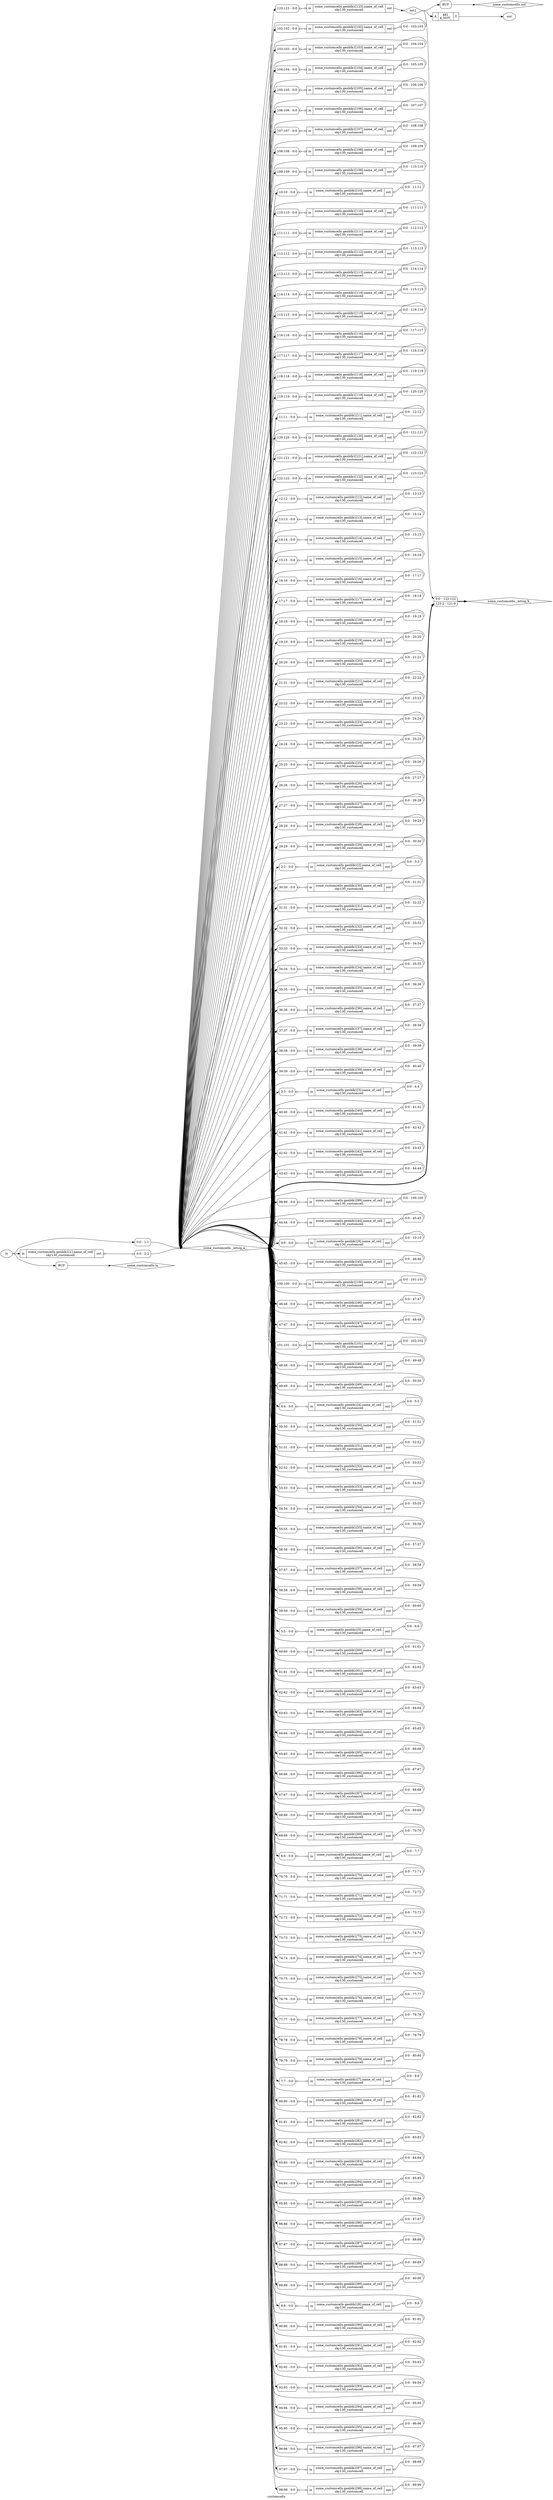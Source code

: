 digraph "customcells" {
label="customcells";
rankdir="LR";
remincross=true;
n1 [ shape=octagon, label="in", color="black", fontcolor="black" ];
n2 [ shape=diamond, label="net1", color="black", fontcolor="black" ];
n3 [ shape=octagon, label="out", color="black", fontcolor="black" ];
n4 [ shape=diamond, label="some_customcells._intsig_a_", color="black", fontcolor="black" ];
n5 [ shape=diamond, label="some_customcells._intsig_b_", color="black", fontcolor="black" ];
n6 [ shape=diamond, label="some_customcells.in", color="black", fontcolor="black" ];
n7 [ shape=diamond, label="some_customcells.out", color="black", fontcolor="black" ];
c10 [ shape=record, label="{{<p8> A}|$81\n$_NOT_|{<p9> Y}}" ];
c11 [ shape=record, label="{{<p1> in}|some_customcells.genblk1[100].name_of_cell\nsky130_customcell|{<p3> out}}" ];
x0 [ shape=record, style=rounded, label="<s0> 100:100 - 0:0 " ];
x0:e -> c11:p1:w [arrowhead=odiamond, arrowtail=odiamond, dir=both, color="black", label=""];
x1 [ shape=record, style=rounded, label="<s0> 0:0 - 101:101 " ];
c11:p3:e -> x1:w [arrowhead=odiamond, arrowtail=odiamond, dir=both, color="black", label=""];
c12 [ shape=record, label="{{<p1> in}|some_customcells.genblk1[101].name_of_cell\nsky130_customcell|{<p3> out}}" ];
x2 [ shape=record, style=rounded, label="<s0> 101:101 - 0:0 " ];
x2:e -> c12:p1:w [arrowhead=odiamond, arrowtail=odiamond, dir=both, color="black", label=""];
x3 [ shape=record, style=rounded, label="<s0> 0:0 - 102:102 " ];
c12:p3:e -> x3:w [arrowhead=odiamond, arrowtail=odiamond, dir=both, color="black", label=""];
c13 [ shape=record, label="{{<p1> in}|some_customcells.genblk1[102].name_of_cell\nsky130_customcell|{<p3> out}}" ];
x4 [ shape=record, style=rounded, label="<s0> 102:102 - 0:0 " ];
x4:e -> c13:p1:w [arrowhead=odiamond, arrowtail=odiamond, dir=both, color="black", label=""];
x5 [ shape=record, style=rounded, label="<s0> 0:0 - 103:103 " ];
c13:p3:e -> x5:w [arrowhead=odiamond, arrowtail=odiamond, dir=both, color="black", label=""];
c14 [ shape=record, label="{{<p1> in}|some_customcells.genblk1[103].name_of_cell\nsky130_customcell|{<p3> out}}" ];
x6 [ shape=record, style=rounded, label="<s0> 103:103 - 0:0 " ];
x6:e -> c14:p1:w [arrowhead=odiamond, arrowtail=odiamond, dir=both, color="black", label=""];
x7 [ shape=record, style=rounded, label="<s0> 0:0 - 104:104 " ];
c14:p3:e -> x7:w [arrowhead=odiamond, arrowtail=odiamond, dir=both, color="black", label=""];
c15 [ shape=record, label="{{<p1> in}|some_customcells.genblk1[104].name_of_cell\nsky130_customcell|{<p3> out}}" ];
x8 [ shape=record, style=rounded, label="<s0> 104:104 - 0:0 " ];
x8:e -> c15:p1:w [arrowhead=odiamond, arrowtail=odiamond, dir=both, color="black", label=""];
x9 [ shape=record, style=rounded, label="<s0> 0:0 - 105:105 " ];
c15:p3:e -> x9:w [arrowhead=odiamond, arrowtail=odiamond, dir=both, color="black", label=""];
c16 [ shape=record, label="{{<p1> in}|some_customcells.genblk1[105].name_of_cell\nsky130_customcell|{<p3> out}}" ];
x10 [ shape=record, style=rounded, label="<s0> 105:105 - 0:0 " ];
x10:e -> c16:p1:w [arrowhead=odiamond, arrowtail=odiamond, dir=both, color="black", label=""];
x11 [ shape=record, style=rounded, label="<s0> 0:0 - 106:106 " ];
c16:p3:e -> x11:w [arrowhead=odiamond, arrowtail=odiamond, dir=both, color="black", label=""];
c17 [ shape=record, label="{{<p1> in}|some_customcells.genblk1[106].name_of_cell\nsky130_customcell|{<p3> out}}" ];
x12 [ shape=record, style=rounded, label="<s0> 106:106 - 0:0 " ];
x12:e -> c17:p1:w [arrowhead=odiamond, arrowtail=odiamond, dir=both, color="black", label=""];
x13 [ shape=record, style=rounded, label="<s0> 0:0 - 107:107 " ];
c17:p3:e -> x13:w [arrowhead=odiamond, arrowtail=odiamond, dir=both, color="black", label=""];
c18 [ shape=record, label="{{<p1> in}|some_customcells.genblk1[107].name_of_cell\nsky130_customcell|{<p3> out}}" ];
x14 [ shape=record, style=rounded, label="<s0> 107:107 - 0:0 " ];
x14:e -> c18:p1:w [arrowhead=odiamond, arrowtail=odiamond, dir=both, color="black", label=""];
x15 [ shape=record, style=rounded, label="<s0> 0:0 - 108:108 " ];
c18:p3:e -> x15:w [arrowhead=odiamond, arrowtail=odiamond, dir=both, color="black", label=""];
c19 [ shape=record, label="{{<p1> in}|some_customcells.genblk1[108].name_of_cell\nsky130_customcell|{<p3> out}}" ];
x16 [ shape=record, style=rounded, label="<s0> 108:108 - 0:0 " ];
x16:e -> c19:p1:w [arrowhead=odiamond, arrowtail=odiamond, dir=both, color="black", label=""];
x17 [ shape=record, style=rounded, label="<s0> 0:0 - 109:109 " ];
c19:p3:e -> x17:w [arrowhead=odiamond, arrowtail=odiamond, dir=both, color="black", label=""];
c20 [ shape=record, label="{{<p1> in}|some_customcells.genblk1[109].name_of_cell\nsky130_customcell|{<p3> out}}" ];
x18 [ shape=record, style=rounded, label="<s0> 109:109 - 0:0 " ];
x18:e -> c20:p1:w [arrowhead=odiamond, arrowtail=odiamond, dir=both, color="black", label=""];
x19 [ shape=record, style=rounded, label="<s0> 0:0 - 110:110 " ];
c20:p3:e -> x19:w [arrowhead=odiamond, arrowtail=odiamond, dir=both, color="black", label=""];
c21 [ shape=record, label="{{<p1> in}|some_customcells.genblk1[10].name_of_cell\nsky130_customcell|{<p3> out}}" ];
x20 [ shape=record, style=rounded, label="<s0> 10:10 - 0:0 " ];
x20:e -> c21:p1:w [arrowhead=odiamond, arrowtail=odiamond, dir=both, color="black", label=""];
x21 [ shape=record, style=rounded, label="<s0> 0:0 - 11:11 " ];
c21:p3:e -> x21:w [arrowhead=odiamond, arrowtail=odiamond, dir=both, color="black", label=""];
c22 [ shape=record, label="{{<p1> in}|some_customcells.genblk1[110].name_of_cell\nsky130_customcell|{<p3> out}}" ];
x22 [ shape=record, style=rounded, label="<s0> 110:110 - 0:0 " ];
x22:e -> c22:p1:w [arrowhead=odiamond, arrowtail=odiamond, dir=both, color="black", label=""];
x23 [ shape=record, style=rounded, label="<s0> 0:0 - 111:111 " ];
c22:p3:e -> x23:w [arrowhead=odiamond, arrowtail=odiamond, dir=both, color="black", label=""];
c23 [ shape=record, label="{{<p1> in}|some_customcells.genblk1[111].name_of_cell\nsky130_customcell|{<p3> out}}" ];
x24 [ shape=record, style=rounded, label="<s0> 111:111 - 0:0 " ];
x24:e -> c23:p1:w [arrowhead=odiamond, arrowtail=odiamond, dir=both, color="black", label=""];
x25 [ shape=record, style=rounded, label="<s0> 0:0 - 112:112 " ];
c23:p3:e -> x25:w [arrowhead=odiamond, arrowtail=odiamond, dir=both, color="black", label=""];
c24 [ shape=record, label="{{<p1> in}|some_customcells.genblk1[112].name_of_cell\nsky130_customcell|{<p3> out}}" ];
x26 [ shape=record, style=rounded, label="<s0> 112:112 - 0:0 " ];
x26:e -> c24:p1:w [arrowhead=odiamond, arrowtail=odiamond, dir=both, color="black", label=""];
x27 [ shape=record, style=rounded, label="<s0> 0:0 - 113:113 " ];
c24:p3:e -> x27:w [arrowhead=odiamond, arrowtail=odiamond, dir=both, color="black", label=""];
c25 [ shape=record, label="{{<p1> in}|some_customcells.genblk1[113].name_of_cell\nsky130_customcell|{<p3> out}}" ];
x28 [ shape=record, style=rounded, label="<s0> 113:113 - 0:0 " ];
x28:e -> c25:p1:w [arrowhead=odiamond, arrowtail=odiamond, dir=both, color="black", label=""];
x29 [ shape=record, style=rounded, label="<s0> 0:0 - 114:114 " ];
c25:p3:e -> x29:w [arrowhead=odiamond, arrowtail=odiamond, dir=both, color="black", label=""];
c26 [ shape=record, label="{{<p1> in}|some_customcells.genblk1[114].name_of_cell\nsky130_customcell|{<p3> out}}" ];
x30 [ shape=record, style=rounded, label="<s0> 114:114 - 0:0 " ];
x30:e -> c26:p1:w [arrowhead=odiamond, arrowtail=odiamond, dir=both, color="black", label=""];
x31 [ shape=record, style=rounded, label="<s0> 0:0 - 115:115 " ];
c26:p3:e -> x31:w [arrowhead=odiamond, arrowtail=odiamond, dir=both, color="black", label=""];
c27 [ shape=record, label="{{<p1> in}|some_customcells.genblk1[115].name_of_cell\nsky130_customcell|{<p3> out}}" ];
x32 [ shape=record, style=rounded, label="<s0> 115:115 - 0:0 " ];
x32:e -> c27:p1:w [arrowhead=odiamond, arrowtail=odiamond, dir=both, color="black", label=""];
x33 [ shape=record, style=rounded, label="<s0> 0:0 - 116:116 " ];
c27:p3:e -> x33:w [arrowhead=odiamond, arrowtail=odiamond, dir=both, color="black", label=""];
c28 [ shape=record, label="{{<p1> in}|some_customcells.genblk1[116].name_of_cell\nsky130_customcell|{<p3> out}}" ];
x34 [ shape=record, style=rounded, label="<s0> 116:116 - 0:0 " ];
x34:e -> c28:p1:w [arrowhead=odiamond, arrowtail=odiamond, dir=both, color="black", label=""];
x35 [ shape=record, style=rounded, label="<s0> 0:0 - 117:117 " ];
c28:p3:e -> x35:w [arrowhead=odiamond, arrowtail=odiamond, dir=both, color="black", label=""];
c29 [ shape=record, label="{{<p1> in}|some_customcells.genblk1[117].name_of_cell\nsky130_customcell|{<p3> out}}" ];
x36 [ shape=record, style=rounded, label="<s0> 117:117 - 0:0 " ];
x36:e -> c29:p1:w [arrowhead=odiamond, arrowtail=odiamond, dir=both, color="black", label=""];
x37 [ shape=record, style=rounded, label="<s0> 0:0 - 118:118 " ];
c29:p3:e -> x37:w [arrowhead=odiamond, arrowtail=odiamond, dir=both, color="black", label=""];
c30 [ shape=record, label="{{<p1> in}|some_customcells.genblk1[118].name_of_cell\nsky130_customcell|{<p3> out}}" ];
x38 [ shape=record, style=rounded, label="<s0> 118:118 - 0:0 " ];
x38:e -> c30:p1:w [arrowhead=odiamond, arrowtail=odiamond, dir=both, color="black", label=""];
x39 [ shape=record, style=rounded, label="<s0> 0:0 - 119:119 " ];
c30:p3:e -> x39:w [arrowhead=odiamond, arrowtail=odiamond, dir=both, color="black", label=""];
c31 [ shape=record, label="{{<p1> in}|some_customcells.genblk1[119].name_of_cell\nsky130_customcell|{<p3> out}}" ];
x40 [ shape=record, style=rounded, label="<s0> 119:119 - 0:0 " ];
x40:e -> c31:p1:w [arrowhead=odiamond, arrowtail=odiamond, dir=both, color="black", label=""];
x41 [ shape=record, style=rounded, label="<s0> 0:0 - 120:120 " ];
c31:p3:e -> x41:w [arrowhead=odiamond, arrowtail=odiamond, dir=both, color="black", label=""];
c32 [ shape=record, label="{{<p1> in}|some_customcells.genblk1[11].name_of_cell\nsky130_customcell|{<p3> out}}" ];
x42 [ shape=record, style=rounded, label="<s0> 11:11 - 0:0 " ];
x42:e -> c32:p1:w [arrowhead=odiamond, arrowtail=odiamond, dir=both, color="black", label=""];
x43 [ shape=record, style=rounded, label="<s0> 0:0 - 12:12 " ];
c32:p3:e -> x43:w [arrowhead=odiamond, arrowtail=odiamond, dir=both, color="black", label=""];
c33 [ shape=record, label="{{<p1> in}|some_customcells.genblk1[120].name_of_cell\nsky130_customcell|{<p3> out}}" ];
x44 [ shape=record, style=rounded, label="<s0> 120:120 - 0:0 " ];
x44:e -> c33:p1:w [arrowhead=odiamond, arrowtail=odiamond, dir=both, color="black", label=""];
x45 [ shape=record, style=rounded, label="<s0> 0:0 - 121:121 " ];
c33:p3:e -> x45:w [arrowhead=odiamond, arrowtail=odiamond, dir=both, color="black", label=""];
c34 [ shape=record, label="{{<p1> in}|some_customcells.genblk1[121].name_of_cell\nsky130_customcell|{<p3> out}}" ];
x46 [ shape=record, style=rounded, label="<s0> 121:121 - 0:0 " ];
x46:e -> c34:p1:w [arrowhead=odiamond, arrowtail=odiamond, dir=both, color="black", label=""];
x47 [ shape=record, style=rounded, label="<s0> 0:0 - 122:122 " ];
c34:p3:e -> x47:w [arrowhead=odiamond, arrowtail=odiamond, dir=both, color="black", label=""];
c35 [ shape=record, label="{{<p1> in}|some_customcells.genblk1[122].name_of_cell\nsky130_customcell|{<p3> out}}" ];
x48 [ shape=record, style=rounded, label="<s0> 122:122 - 0:0 " ];
x48:e -> c35:p1:w [arrowhead=odiamond, arrowtail=odiamond, dir=both, color="black", label=""];
x49 [ shape=record, style=rounded, label="<s0> 0:0 - 123:123 " ];
c35:p3:e -> x49:w [arrowhead=odiamond, arrowtail=odiamond, dir=both, color="black", label=""];
c36 [ shape=record, label="{{<p1> in}|some_customcells.genblk1[123].name_of_cell\nsky130_customcell|{<p3> out}}" ];
x50 [ shape=record, style=rounded, label="<s0> 123:123 - 0:0 " ];
x50:e -> c36:p1:w [arrowhead=odiamond, arrowtail=odiamond, dir=both, color="black", label=""];
c37 [ shape=record, label="{{<p1> in}|some_customcells.genblk1[12].name_of_cell\nsky130_customcell|{<p3> out}}" ];
x51 [ shape=record, style=rounded, label="<s0> 12:12 - 0:0 " ];
x51:e -> c37:p1:w [arrowhead=odiamond, arrowtail=odiamond, dir=both, color="black", label=""];
x52 [ shape=record, style=rounded, label="<s0> 0:0 - 13:13 " ];
c37:p3:e -> x52:w [arrowhead=odiamond, arrowtail=odiamond, dir=both, color="black", label=""];
c38 [ shape=record, label="{{<p1> in}|some_customcells.genblk1[13].name_of_cell\nsky130_customcell|{<p3> out}}" ];
x53 [ shape=record, style=rounded, label="<s0> 13:13 - 0:0 " ];
x53:e -> c38:p1:w [arrowhead=odiamond, arrowtail=odiamond, dir=both, color="black", label=""];
x54 [ shape=record, style=rounded, label="<s0> 0:0 - 14:14 " ];
c38:p3:e -> x54:w [arrowhead=odiamond, arrowtail=odiamond, dir=both, color="black", label=""];
c39 [ shape=record, label="{{<p1> in}|some_customcells.genblk1[14].name_of_cell\nsky130_customcell|{<p3> out}}" ];
x55 [ shape=record, style=rounded, label="<s0> 14:14 - 0:0 " ];
x55:e -> c39:p1:w [arrowhead=odiamond, arrowtail=odiamond, dir=both, color="black", label=""];
x56 [ shape=record, style=rounded, label="<s0> 0:0 - 15:15 " ];
c39:p3:e -> x56:w [arrowhead=odiamond, arrowtail=odiamond, dir=both, color="black", label=""];
c40 [ shape=record, label="{{<p1> in}|some_customcells.genblk1[15].name_of_cell\nsky130_customcell|{<p3> out}}" ];
x57 [ shape=record, style=rounded, label="<s0> 15:15 - 0:0 " ];
x57:e -> c40:p1:w [arrowhead=odiamond, arrowtail=odiamond, dir=both, color="black", label=""];
x58 [ shape=record, style=rounded, label="<s0> 0:0 - 16:16 " ];
c40:p3:e -> x58:w [arrowhead=odiamond, arrowtail=odiamond, dir=both, color="black", label=""];
c41 [ shape=record, label="{{<p1> in}|some_customcells.genblk1[16].name_of_cell\nsky130_customcell|{<p3> out}}" ];
x59 [ shape=record, style=rounded, label="<s0> 16:16 - 0:0 " ];
x59:e -> c41:p1:w [arrowhead=odiamond, arrowtail=odiamond, dir=both, color="black", label=""];
x60 [ shape=record, style=rounded, label="<s0> 0:0 - 17:17 " ];
c41:p3:e -> x60:w [arrowhead=odiamond, arrowtail=odiamond, dir=both, color="black", label=""];
c42 [ shape=record, label="{{<p1> in}|some_customcells.genblk1[17].name_of_cell\nsky130_customcell|{<p3> out}}" ];
x61 [ shape=record, style=rounded, label="<s0> 17:17 - 0:0 " ];
x61:e -> c42:p1:w [arrowhead=odiamond, arrowtail=odiamond, dir=both, color="black", label=""];
x62 [ shape=record, style=rounded, label="<s0> 0:0 - 18:18 " ];
c42:p3:e -> x62:w [arrowhead=odiamond, arrowtail=odiamond, dir=both, color="black", label=""];
c43 [ shape=record, label="{{<p1> in}|some_customcells.genblk1[18].name_of_cell\nsky130_customcell|{<p3> out}}" ];
x63 [ shape=record, style=rounded, label="<s0> 18:18 - 0:0 " ];
x63:e -> c43:p1:w [arrowhead=odiamond, arrowtail=odiamond, dir=both, color="black", label=""];
x64 [ shape=record, style=rounded, label="<s0> 0:0 - 19:19 " ];
c43:p3:e -> x64:w [arrowhead=odiamond, arrowtail=odiamond, dir=both, color="black", label=""];
c44 [ shape=record, label="{{<p1> in}|some_customcells.genblk1[19].name_of_cell\nsky130_customcell|{<p3> out}}" ];
x65 [ shape=record, style=rounded, label="<s0> 19:19 - 0:0 " ];
x65:e -> c44:p1:w [arrowhead=odiamond, arrowtail=odiamond, dir=both, color="black", label=""];
x66 [ shape=record, style=rounded, label="<s0> 0:0 - 20:20 " ];
c44:p3:e -> x66:w [arrowhead=odiamond, arrowtail=odiamond, dir=both, color="black", label=""];
c45 [ shape=record, label="{{<p1> in}|some_customcells.genblk1[1].name_of_cell\nsky130_customcell|{<p3> out}}" ];
x67 [ shape=record, style=rounded, label="<s0> 0:0 - 2:2 " ];
c45:p3:e -> x67:w [arrowhead=odiamond, arrowtail=odiamond, dir=both, color="black", label=""];
c46 [ shape=record, label="{{<p1> in}|some_customcells.genblk1[20].name_of_cell\nsky130_customcell|{<p3> out}}" ];
x68 [ shape=record, style=rounded, label="<s0> 20:20 - 0:0 " ];
x68:e -> c46:p1:w [arrowhead=odiamond, arrowtail=odiamond, dir=both, color="black", label=""];
x69 [ shape=record, style=rounded, label="<s0> 0:0 - 21:21 " ];
c46:p3:e -> x69:w [arrowhead=odiamond, arrowtail=odiamond, dir=both, color="black", label=""];
c47 [ shape=record, label="{{<p1> in}|some_customcells.genblk1[21].name_of_cell\nsky130_customcell|{<p3> out}}" ];
x70 [ shape=record, style=rounded, label="<s0> 21:21 - 0:0 " ];
x70:e -> c47:p1:w [arrowhead=odiamond, arrowtail=odiamond, dir=both, color="black", label=""];
x71 [ shape=record, style=rounded, label="<s0> 0:0 - 22:22 " ];
c47:p3:e -> x71:w [arrowhead=odiamond, arrowtail=odiamond, dir=both, color="black", label=""];
c48 [ shape=record, label="{{<p1> in}|some_customcells.genblk1[22].name_of_cell\nsky130_customcell|{<p3> out}}" ];
x72 [ shape=record, style=rounded, label="<s0> 22:22 - 0:0 " ];
x72:e -> c48:p1:w [arrowhead=odiamond, arrowtail=odiamond, dir=both, color="black", label=""];
x73 [ shape=record, style=rounded, label="<s0> 0:0 - 23:23 " ];
c48:p3:e -> x73:w [arrowhead=odiamond, arrowtail=odiamond, dir=both, color="black", label=""];
c49 [ shape=record, label="{{<p1> in}|some_customcells.genblk1[23].name_of_cell\nsky130_customcell|{<p3> out}}" ];
x74 [ shape=record, style=rounded, label="<s0> 23:23 - 0:0 " ];
x74:e -> c49:p1:w [arrowhead=odiamond, arrowtail=odiamond, dir=both, color="black", label=""];
x75 [ shape=record, style=rounded, label="<s0> 0:0 - 24:24 " ];
c49:p3:e -> x75:w [arrowhead=odiamond, arrowtail=odiamond, dir=both, color="black", label=""];
c50 [ shape=record, label="{{<p1> in}|some_customcells.genblk1[24].name_of_cell\nsky130_customcell|{<p3> out}}" ];
x76 [ shape=record, style=rounded, label="<s0> 24:24 - 0:0 " ];
x76:e -> c50:p1:w [arrowhead=odiamond, arrowtail=odiamond, dir=both, color="black", label=""];
x77 [ shape=record, style=rounded, label="<s0> 0:0 - 25:25 " ];
c50:p3:e -> x77:w [arrowhead=odiamond, arrowtail=odiamond, dir=both, color="black", label=""];
c51 [ shape=record, label="{{<p1> in}|some_customcells.genblk1[25].name_of_cell\nsky130_customcell|{<p3> out}}" ];
x78 [ shape=record, style=rounded, label="<s0> 25:25 - 0:0 " ];
x78:e -> c51:p1:w [arrowhead=odiamond, arrowtail=odiamond, dir=both, color="black", label=""];
x79 [ shape=record, style=rounded, label="<s0> 0:0 - 26:26 " ];
c51:p3:e -> x79:w [arrowhead=odiamond, arrowtail=odiamond, dir=both, color="black", label=""];
c52 [ shape=record, label="{{<p1> in}|some_customcells.genblk1[26].name_of_cell\nsky130_customcell|{<p3> out}}" ];
x80 [ shape=record, style=rounded, label="<s0> 26:26 - 0:0 " ];
x80:e -> c52:p1:w [arrowhead=odiamond, arrowtail=odiamond, dir=both, color="black", label=""];
x81 [ shape=record, style=rounded, label="<s0> 0:0 - 27:27 " ];
c52:p3:e -> x81:w [arrowhead=odiamond, arrowtail=odiamond, dir=both, color="black", label=""];
c53 [ shape=record, label="{{<p1> in}|some_customcells.genblk1[27].name_of_cell\nsky130_customcell|{<p3> out}}" ];
x82 [ shape=record, style=rounded, label="<s0> 27:27 - 0:0 " ];
x82:e -> c53:p1:w [arrowhead=odiamond, arrowtail=odiamond, dir=both, color="black", label=""];
x83 [ shape=record, style=rounded, label="<s0> 0:0 - 28:28 " ];
c53:p3:e -> x83:w [arrowhead=odiamond, arrowtail=odiamond, dir=both, color="black", label=""];
c54 [ shape=record, label="{{<p1> in}|some_customcells.genblk1[28].name_of_cell\nsky130_customcell|{<p3> out}}" ];
x84 [ shape=record, style=rounded, label="<s0> 28:28 - 0:0 " ];
x84:e -> c54:p1:w [arrowhead=odiamond, arrowtail=odiamond, dir=both, color="black", label=""];
x85 [ shape=record, style=rounded, label="<s0> 0:0 - 29:29 " ];
c54:p3:e -> x85:w [arrowhead=odiamond, arrowtail=odiamond, dir=both, color="black", label=""];
c55 [ shape=record, label="{{<p1> in}|some_customcells.genblk1[29].name_of_cell\nsky130_customcell|{<p3> out}}" ];
x86 [ shape=record, style=rounded, label="<s0> 29:29 - 0:0 " ];
x86:e -> c55:p1:w [arrowhead=odiamond, arrowtail=odiamond, dir=both, color="black", label=""];
x87 [ shape=record, style=rounded, label="<s0> 0:0 - 30:30 " ];
c55:p3:e -> x87:w [arrowhead=odiamond, arrowtail=odiamond, dir=both, color="black", label=""];
c56 [ shape=record, label="{{<p1> in}|some_customcells.genblk1[2].name_of_cell\nsky130_customcell|{<p3> out}}" ];
x88 [ shape=record, style=rounded, label="<s0> 2:2 - 0:0 " ];
x88:e -> c56:p1:w [arrowhead=odiamond, arrowtail=odiamond, dir=both, color="black", label=""];
x89 [ shape=record, style=rounded, label="<s0> 0:0 - 3:3 " ];
c56:p3:e -> x89:w [arrowhead=odiamond, arrowtail=odiamond, dir=both, color="black", label=""];
c57 [ shape=record, label="{{<p1> in}|some_customcells.genblk1[30].name_of_cell\nsky130_customcell|{<p3> out}}" ];
x90 [ shape=record, style=rounded, label="<s0> 30:30 - 0:0 " ];
x90:e -> c57:p1:w [arrowhead=odiamond, arrowtail=odiamond, dir=both, color="black", label=""];
x91 [ shape=record, style=rounded, label="<s0> 0:0 - 31:31 " ];
c57:p3:e -> x91:w [arrowhead=odiamond, arrowtail=odiamond, dir=both, color="black", label=""];
c58 [ shape=record, label="{{<p1> in}|some_customcells.genblk1[31].name_of_cell\nsky130_customcell|{<p3> out}}" ];
x92 [ shape=record, style=rounded, label="<s0> 31:31 - 0:0 " ];
x92:e -> c58:p1:w [arrowhead=odiamond, arrowtail=odiamond, dir=both, color="black", label=""];
x93 [ shape=record, style=rounded, label="<s0> 0:0 - 32:32 " ];
c58:p3:e -> x93:w [arrowhead=odiamond, arrowtail=odiamond, dir=both, color="black", label=""];
c59 [ shape=record, label="{{<p1> in}|some_customcells.genblk1[32].name_of_cell\nsky130_customcell|{<p3> out}}" ];
x94 [ shape=record, style=rounded, label="<s0> 32:32 - 0:0 " ];
x94:e -> c59:p1:w [arrowhead=odiamond, arrowtail=odiamond, dir=both, color="black", label=""];
x95 [ shape=record, style=rounded, label="<s0> 0:0 - 33:33 " ];
c59:p3:e -> x95:w [arrowhead=odiamond, arrowtail=odiamond, dir=both, color="black", label=""];
c60 [ shape=record, label="{{<p1> in}|some_customcells.genblk1[33].name_of_cell\nsky130_customcell|{<p3> out}}" ];
x96 [ shape=record, style=rounded, label="<s0> 33:33 - 0:0 " ];
x96:e -> c60:p1:w [arrowhead=odiamond, arrowtail=odiamond, dir=both, color="black", label=""];
x97 [ shape=record, style=rounded, label="<s0> 0:0 - 34:34 " ];
c60:p3:e -> x97:w [arrowhead=odiamond, arrowtail=odiamond, dir=both, color="black", label=""];
c61 [ shape=record, label="{{<p1> in}|some_customcells.genblk1[34].name_of_cell\nsky130_customcell|{<p3> out}}" ];
x98 [ shape=record, style=rounded, label="<s0> 34:34 - 0:0 " ];
x98:e -> c61:p1:w [arrowhead=odiamond, arrowtail=odiamond, dir=both, color="black", label=""];
x99 [ shape=record, style=rounded, label="<s0> 0:0 - 35:35 " ];
c61:p3:e -> x99:w [arrowhead=odiamond, arrowtail=odiamond, dir=both, color="black", label=""];
c62 [ shape=record, label="{{<p1> in}|some_customcells.genblk1[35].name_of_cell\nsky130_customcell|{<p3> out}}" ];
x100 [ shape=record, style=rounded, label="<s0> 35:35 - 0:0 " ];
x100:e -> c62:p1:w [arrowhead=odiamond, arrowtail=odiamond, dir=both, color="black", label=""];
x101 [ shape=record, style=rounded, label="<s0> 0:0 - 36:36 " ];
c62:p3:e -> x101:w [arrowhead=odiamond, arrowtail=odiamond, dir=both, color="black", label=""];
c63 [ shape=record, label="{{<p1> in}|some_customcells.genblk1[36].name_of_cell\nsky130_customcell|{<p3> out}}" ];
x102 [ shape=record, style=rounded, label="<s0> 36:36 - 0:0 " ];
x102:e -> c63:p1:w [arrowhead=odiamond, arrowtail=odiamond, dir=both, color="black", label=""];
x103 [ shape=record, style=rounded, label="<s0> 0:0 - 37:37 " ];
c63:p3:e -> x103:w [arrowhead=odiamond, arrowtail=odiamond, dir=both, color="black", label=""];
c64 [ shape=record, label="{{<p1> in}|some_customcells.genblk1[37].name_of_cell\nsky130_customcell|{<p3> out}}" ];
x104 [ shape=record, style=rounded, label="<s0> 37:37 - 0:0 " ];
x104:e -> c64:p1:w [arrowhead=odiamond, arrowtail=odiamond, dir=both, color="black", label=""];
x105 [ shape=record, style=rounded, label="<s0> 0:0 - 38:38 " ];
c64:p3:e -> x105:w [arrowhead=odiamond, arrowtail=odiamond, dir=both, color="black", label=""];
c65 [ shape=record, label="{{<p1> in}|some_customcells.genblk1[38].name_of_cell\nsky130_customcell|{<p3> out}}" ];
x106 [ shape=record, style=rounded, label="<s0> 38:38 - 0:0 " ];
x106:e -> c65:p1:w [arrowhead=odiamond, arrowtail=odiamond, dir=both, color="black", label=""];
x107 [ shape=record, style=rounded, label="<s0> 0:0 - 39:39 " ];
c65:p3:e -> x107:w [arrowhead=odiamond, arrowtail=odiamond, dir=both, color="black", label=""];
c66 [ shape=record, label="{{<p1> in}|some_customcells.genblk1[39].name_of_cell\nsky130_customcell|{<p3> out}}" ];
x108 [ shape=record, style=rounded, label="<s0> 39:39 - 0:0 " ];
x108:e -> c66:p1:w [arrowhead=odiamond, arrowtail=odiamond, dir=both, color="black", label=""];
x109 [ shape=record, style=rounded, label="<s0> 0:0 - 40:40 " ];
c66:p3:e -> x109:w [arrowhead=odiamond, arrowtail=odiamond, dir=both, color="black", label=""];
c67 [ shape=record, label="{{<p1> in}|some_customcells.genblk1[3].name_of_cell\nsky130_customcell|{<p3> out}}" ];
x110 [ shape=record, style=rounded, label="<s0> 3:3 - 0:0 " ];
x110:e -> c67:p1:w [arrowhead=odiamond, arrowtail=odiamond, dir=both, color="black", label=""];
x111 [ shape=record, style=rounded, label="<s0> 0:0 - 4:4 " ];
c67:p3:e -> x111:w [arrowhead=odiamond, arrowtail=odiamond, dir=both, color="black", label=""];
c68 [ shape=record, label="{{<p1> in}|some_customcells.genblk1[40].name_of_cell\nsky130_customcell|{<p3> out}}" ];
x112 [ shape=record, style=rounded, label="<s0> 40:40 - 0:0 " ];
x112:e -> c68:p1:w [arrowhead=odiamond, arrowtail=odiamond, dir=both, color="black", label=""];
x113 [ shape=record, style=rounded, label="<s0> 0:0 - 41:41 " ];
c68:p3:e -> x113:w [arrowhead=odiamond, arrowtail=odiamond, dir=both, color="black", label=""];
c69 [ shape=record, label="{{<p1> in}|some_customcells.genblk1[41].name_of_cell\nsky130_customcell|{<p3> out}}" ];
x114 [ shape=record, style=rounded, label="<s0> 41:41 - 0:0 " ];
x114:e -> c69:p1:w [arrowhead=odiamond, arrowtail=odiamond, dir=both, color="black", label=""];
x115 [ shape=record, style=rounded, label="<s0> 0:0 - 42:42 " ];
c69:p3:e -> x115:w [arrowhead=odiamond, arrowtail=odiamond, dir=both, color="black", label=""];
c70 [ shape=record, label="{{<p1> in}|some_customcells.genblk1[42].name_of_cell\nsky130_customcell|{<p3> out}}" ];
x116 [ shape=record, style=rounded, label="<s0> 42:42 - 0:0 " ];
x116:e -> c70:p1:w [arrowhead=odiamond, arrowtail=odiamond, dir=both, color="black", label=""];
x117 [ shape=record, style=rounded, label="<s0> 0:0 - 43:43 " ];
c70:p3:e -> x117:w [arrowhead=odiamond, arrowtail=odiamond, dir=both, color="black", label=""];
c71 [ shape=record, label="{{<p1> in}|some_customcells.genblk1[43].name_of_cell\nsky130_customcell|{<p3> out}}" ];
x118 [ shape=record, style=rounded, label="<s0> 43:43 - 0:0 " ];
x118:e -> c71:p1:w [arrowhead=odiamond, arrowtail=odiamond, dir=both, color="black", label=""];
x119 [ shape=record, style=rounded, label="<s0> 0:0 - 44:44 " ];
c71:p3:e -> x119:w [arrowhead=odiamond, arrowtail=odiamond, dir=both, color="black", label=""];
c72 [ shape=record, label="{{<p1> in}|some_customcells.genblk1[44].name_of_cell\nsky130_customcell|{<p3> out}}" ];
x120 [ shape=record, style=rounded, label="<s0> 44:44 - 0:0 " ];
x120:e -> c72:p1:w [arrowhead=odiamond, arrowtail=odiamond, dir=both, color="black", label=""];
x121 [ shape=record, style=rounded, label="<s0> 0:0 - 45:45 " ];
c72:p3:e -> x121:w [arrowhead=odiamond, arrowtail=odiamond, dir=both, color="black", label=""];
c73 [ shape=record, label="{{<p1> in}|some_customcells.genblk1[45].name_of_cell\nsky130_customcell|{<p3> out}}" ];
x122 [ shape=record, style=rounded, label="<s0> 45:45 - 0:0 " ];
x122:e -> c73:p1:w [arrowhead=odiamond, arrowtail=odiamond, dir=both, color="black", label=""];
x123 [ shape=record, style=rounded, label="<s0> 0:0 - 46:46 " ];
c73:p3:e -> x123:w [arrowhead=odiamond, arrowtail=odiamond, dir=both, color="black", label=""];
c74 [ shape=record, label="{{<p1> in}|some_customcells.genblk1[46].name_of_cell\nsky130_customcell|{<p3> out}}" ];
x124 [ shape=record, style=rounded, label="<s0> 46:46 - 0:0 " ];
x124:e -> c74:p1:w [arrowhead=odiamond, arrowtail=odiamond, dir=both, color="black", label=""];
x125 [ shape=record, style=rounded, label="<s0> 0:0 - 47:47 " ];
c74:p3:e -> x125:w [arrowhead=odiamond, arrowtail=odiamond, dir=both, color="black", label=""];
c75 [ shape=record, label="{{<p1> in}|some_customcells.genblk1[47].name_of_cell\nsky130_customcell|{<p3> out}}" ];
x126 [ shape=record, style=rounded, label="<s0> 47:47 - 0:0 " ];
x126:e -> c75:p1:w [arrowhead=odiamond, arrowtail=odiamond, dir=both, color="black", label=""];
x127 [ shape=record, style=rounded, label="<s0> 0:0 - 48:48 " ];
c75:p3:e -> x127:w [arrowhead=odiamond, arrowtail=odiamond, dir=both, color="black", label=""];
c76 [ shape=record, label="{{<p1> in}|some_customcells.genblk1[48].name_of_cell\nsky130_customcell|{<p3> out}}" ];
x128 [ shape=record, style=rounded, label="<s0> 48:48 - 0:0 " ];
x128:e -> c76:p1:w [arrowhead=odiamond, arrowtail=odiamond, dir=both, color="black", label=""];
x129 [ shape=record, style=rounded, label="<s0> 0:0 - 49:49 " ];
c76:p3:e -> x129:w [arrowhead=odiamond, arrowtail=odiamond, dir=both, color="black", label=""];
c77 [ shape=record, label="{{<p1> in}|some_customcells.genblk1[49].name_of_cell\nsky130_customcell|{<p3> out}}" ];
x130 [ shape=record, style=rounded, label="<s0> 49:49 - 0:0 " ];
x130:e -> c77:p1:w [arrowhead=odiamond, arrowtail=odiamond, dir=both, color="black", label=""];
x131 [ shape=record, style=rounded, label="<s0> 0:0 - 50:50 " ];
c77:p3:e -> x131:w [arrowhead=odiamond, arrowtail=odiamond, dir=both, color="black", label=""];
c78 [ shape=record, label="{{<p1> in}|some_customcells.genblk1[4].name_of_cell\nsky130_customcell|{<p3> out}}" ];
x132 [ shape=record, style=rounded, label="<s0> 4:4 - 0:0 " ];
x132:e -> c78:p1:w [arrowhead=odiamond, arrowtail=odiamond, dir=both, color="black", label=""];
x133 [ shape=record, style=rounded, label="<s0> 0:0 - 5:5 " ];
c78:p3:e -> x133:w [arrowhead=odiamond, arrowtail=odiamond, dir=both, color="black", label=""];
c79 [ shape=record, label="{{<p1> in}|some_customcells.genblk1[50].name_of_cell\nsky130_customcell|{<p3> out}}" ];
x134 [ shape=record, style=rounded, label="<s0> 50:50 - 0:0 " ];
x134:e -> c79:p1:w [arrowhead=odiamond, arrowtail=odiamond, dir=both, color="black", label=""];
x135 [ shape=record, style=rounded, label="<s0> 0:0 - 51:51 " ];
c79:p3:e -> x135:w [arrowhead=odiamond, arrowtail=odiamond, dir=both, color="black", label=""];
c80 [ shape=record, label="{{<p1> in}|some_customcells.genblk1[51].name_of_cell\nsky130_customcell|{<p3> out}}" ];
x136 [ shape=record, style=rounded, label="<s0> 51:51 - 0:0 " ];
x136:e -> c80:p1:w [arrowhead=odiamond, arrowtail=odiamond, dir=both, color="black", label=""];
x137 [ shape=record, style=rounded, label="<s0> 0:0 - 52:52 " ];
c80:p3:e -> x137:w [arrowhead=odiamond, arrowtail=odiamond, dir=both, color="black", label=""];
c81 [ shape=record, label="{{<p1> in}|some_customcells.genblk1[52].name_of_cell\nsky130_customcell|{<p3> out}}" ];
x138 [ shape=record, style=rounded, label="<s0> 52:52 - 0:0 " ];
x138:e -> c81:p1:w [arrowhead=odiamond, arrowtail=odiamond, dir=both, color="black", label=""];
x139 [ shape=record, style=rounded, label="<s0> 0:0 - 53:53 " ];
c81:p3:e -> x139:w [arrowhead=odiamond, arrowtail=odiamond, dir=both, color="black", label=""];
c82 [ shape=record, label="{{<p1> in}|some_customcells.genblk1[53].name_of_cell\nsky130_customcell|{<p3> out}}" ];
x140 [ shape=record, style=rounded, label="<s0> 53:53 - 0:0 " ];
x140:e -> c82:p1:w [arrowhead=odiamond, arrowtail=odiamond, dir=both, color="black", label=""];
x141 [ shape=record, style=rounded, label="<s0> 0:0 - 54:54 " ];
c82:p3:e -> x141:w [arrowhead=odiamond, arrowtail=odiamond, dir=both, color="black", label=""];
c83 [ shape=record, label="{{<p1> in}|some_customcells.genblk1[54].name_of_cell\nsky130_customcell|{<p3> out}}" ];
x142 [ shape=record, style=rounded, label="<s0> 54:54 - 0:0 " ];
x142:e -> c83:p1:w [arrowhead=odiamond, arrowtail=odiamond, dir=both, color="black", label=""];
x143 [ shape=record, style=rounded, label="<s0> 0:0 - 55:55 " ];
c83:p3:e -> x143:w [arrowhead=odiamond, arrowtail=odiamond, dir=both, color="black", label=""];
c84 [ shape=record, label="{{<p1> in}|some_customcells.genblk1[55].name_of_cell\nsky130_customcell|{<p3> out}}" ];
x144 [ shape=record, style=rounded, label="<s0> 55:55 - 0:0 " ];
x144:e -> c84:p1:w [arrowhead=odiamond, arrowtail=odiamond, dir=both, color="black", label=""];
x145 [ shape=record, style=rounded, label="<s0> 0:0 - 56:56 " ];
c84:p3:e -> x145:w [arrowhead=odiamond, arrowtail=odiamond, dir=both, color="black", label=""];
c85 [ shape=record, label="{{<p1> in}|some_customcells.genblk1[56].name_of_cell\nsky130_customcell|{<p3> out}}" ];
x146 [ shape=record, style=rounded, label="<s0> 56:56 - 0:0 " ];
x146:e -> c85:p1:w [arrowhead=odiamond, arrowtail=odiamond, dir=both, color="black", label=""];
x147 [ shape=record, style=rounded, label="<s0> 0:0 - 57:57 " ];
c85:p3:e -> x147:w [arrowhead=odiamond, arrowtail=odiamond, dir=both, color="black", label=""];
c86 [ shape=record, label="{{<p1> in}|some_customcells.genblk1[57].name_of_cell\nsky130_customcell|{<p3> out}}" ];
x148 [ shape=record, style=rounded, label="<s0> 57:57 - 0:0 " ];
x148:e -> c86:p1:w [arrowhead=odiamond, arrowtail=odiamond, dir=both, color="black", label=""];
x149 [ shape=record, style=rounded, label="<s0> 0:0 - 58:58 " ];
c86:p3:e -> x149:w [arrowhead=odiamond, arrowtail=odiamond, dir=both, color="black", label=""];
c87 [ shape=record, label="{{<p1> in}|some_customcells.genblk1[58].name_of_cell\nsky130_customcell|{<p3> out}}" ];
x150 [ shape=record, style=rounded, label="<s0> 58:58 - 0:0 " ];
x150:e -> c87:p1:w [arrowhead=odiamond, arrowtail=odiamond, dir=both, color="black", label=""];
x151 [ shape=record, style=rounded, label="<s0> 0:0 - 59:59 " ];
c87:p3:e -> x151:w [arrowhead=odiamond, arrowtail=odiamond, dir=both, color="black", label=""];
c88 [ shape=record, label="{{<p1> in}|some_customcells.genblk1[59].name_of_cell\nsky130_customcell|{<p3> out}}" ];
x152 [ shape=record, style=rounded, label="<s0> 59:59 - 0:0 " ];
x152:e -> c88:p1:w [arrowhead=odiamond, arrowtail=odiamond, dir=both, color="black", label=""];
x153 [ shape=record, style=rounded, label="<s0> 0:0 - 60:60 " ];
c88:p3:e -> x153:w [arrowhead=odiamond, arrowtail=odiamond, dir=both, color="black", label=""];
c89 [ shape=record, label="{{<p1> in}|some_customcells.genblk1[5].name_of_cell\nsky130_customcell|{<p3> out}}" ];
x154 [ shape=record, style=rounded, label="<s0> 5:5 - 0:0 " ];
x154:e -> c89:p1:w [arrowhead=odiamond, arrowtail=odiamond, dir=both, color="black", label=""];
x155 [ shape=record, style=rounded, label="<s0> 0:0 - 6:6 " ];
c89:p3:e -> x155:w [arrowhead=odiamond, arrowtail=odiamond, dir=both, color="black", label=""];
c90 [ shape=record, label="{{<p1> in}|some_customcells.genblk1[60].name_of_cell\nsky130_customcell|{<p3> out}}" ];
x156 [ shape=record, style=rounded, label="<s0> 60:60 - 0:0 " ];
x156:e -> c90:p1:w [arrowhead=odiamond, arrowtail=odiamond, dir=both, color="black", label=""];
x157 [ shape=record, style=rounded, label="<s0> 0:0 - 61:61 " ];
c90:p3:e -> x157:w [arrowhead=odiamond, arrowtail=odiamond, dir=both, color="black", label=""];
c91 [ shape=record, label="{{<p1> in}|some_customcells.genblk1[61].name_of_cell\nsky130_customcell|{<p3> out}}" ];
x158 [ shape=record, style=rounded, label="<s0> 61:61 - 0:0 " ];
x158:e -> c91:p1:w [arrowhead=odiamond, arrowtail=odiamond, dir=both, color="black", label=""];
x159 [ shape=record, style=rounded, label="<s0> 0:0 - 62:62 " ];
c91:p3:e -> x159:w [arrowhead=odiamond, arrowtail=odiamond, dir=both, color="black", label=""];
c92 [ shape=record, label="{{<p1> in}|some_customcells.genblk1[62].name_of_cell\nsky130_customcell|{<p3> out}}" ];
x160 [ shape=record, style=rounded, label="<s0> 62:62 - 0:0 " ];
x160:e -> c92:p1:w [arrowhead=odiamond, arrowtail=odiamond, dir=both, color="black", label=""];
x161 [ shape=record, style=rounded, label="<s0> 0:0 - 63:63 " ];
c92:p3:e -> x161:w [arrowhead=odiamond, arrowtail=odiamond, dir=both, color="black", label=""];
c93 [ shape=record, label="{{<p1> in}|some_customcells.genblk1[63].name_of_cell\nsky130_customcell|{<p3> out}}" ];
x162 [ shape=record, style=rounded, label="<s0> 63:63 - 0:0 " ];
x162:e -> c93:p1:w [arrowhead=odiamond, arrowtail=odiamond, dir=both, color="black", label=""];
x163 [ shape=record, style=rounded, label="<s0> 0:0 - 64:64 " ];
c93:p3:e -> x163:w [arrowhead=odiamond, arrowtail=odiamond, dir=both, color="black", label=""];
c94 [ shape=record, label="{{<p1> in}|some_customcells.genblk1[64].name_of_cell\nsky130_customcell|{<p3> out}}" ];
x164 [ shape=record, style=rounded, label="<s0> 64:64 - 0:0 " ];
x164:e -> c94:p1:w [arrowhead=odiamond, arrowtail=odiamond, dir=both, color="black", label=""];
x165 [ shape=record, style=rounded, label="<s0> 0:0 - 65:65 " ];
c94:p3:e -> x165:w [arrowhead=odiamond, arrowtail=odiamond, dir=both, color="black", label=""];
c95 [ shape=record, label="{{<p1> in}|some_customcells.genblk1[65].name_of_cell\nsky130_customcell|{<p3> out}}" ];
x166 [ shape=record, style=rounded, label="<s0> 65:65 - 0:0 " ];
x166:e -> c95:p1:w [arrowhead=odiamond, arrowtail=odiamond, dir=both, color="black", label=""];
x167 [ shape=record, style=rounded, label="<s0> 0:0 - 66:66 " ];
c95:p3:e -> x167:w [arrowhead=odiamond, arrowtail=odiamond, dir=both, color="black", label=""];
c96 [ shape=record, label="{{<p1> in}|some_customcells.genblk1[66].name_of_cell\nsky130_customcell|{<p3> out}}" ];
x168 [ shape=record, style=rounded, label="<s0> 66:66 - 0:0 " ];
x168:e -> c96:p1:w [arrowhead=odiamond, arrowtail=odiamond, dir=both, color="black", label=""];
x169 [ shape=record, style=rounded, label="<s0> 0:0 - 67:67 " ];
c96:p3:e -> x169:w [arrowhead=odiamond, arrowtail=odiamond, dir=both, color="black", label=""];
c97 [ shape=record, label="{{<p1> in}|some_customcells.genblk1[67].name_of_cell\nsky130_customcell|{<p3> out}}" ];
x170 [ shape=record, style=rounded, label="<s0> 67:67 - 0:0 " ];
x170:e -> c97:p1:w [arrowhead=odiamond, arrowtail=odiamond, dir=both, color="black", label=""];
x171 [ shape=record, style=rounded, label="<s0> 0:0 - 68:68 " ];
c97:p3:e -> x171:w [arrowhead=odiamond, arrowtail=odiamond, dir=both, color="black", label=""];
c98 [ shape=record, label="{{<p1> in}|some_customcells.genblk1[68].name_of_cell\nsky130_customcell|{<p3> out}}" ];
x172 [ shape=record, style=rounded, label="<s0> 68:68 - 0:0 " ];
x172:e -> c98:p1:w [arrowhead=odiamond, arrowtail=odiamond, dir=both, color="black", label=""];
x173 [ shape=record, style=rounded, label="<s0> 0:0 - 69:69 " ];
c98:p3:e -> x173:w [arrowhead=odiamond, arrowtail=odiamond, dir=both, color="black", label=""];
c99 [ shape=record, label="{{<p1> in}|some_customcells.genblk1[69].name_of_cell\nsky130_customcell|{<p3> out}}" ];
x174 [ shape=record, style=rounded, label="<s0> 69:69 - 0:0 " ];
x174:e -> c99:p1:w [arrowhead=odiamond, arrowtail=odiamond, dir=both, color="black", label=""];
x175 [ shape=record, style=rounded, label="<s0> 0:0 - 70:70 " ];
c99:p3:e -> x175:w [arrowhead=odiamond, arrowtail=odiamond, dir=both, color="black", label=""];
c100 [ shape=record, label="{{<p1> in}|some_customcells.genblk1[6].name_of_cell\nsky130_customcell|{<p3> out}}" ];
x176 [ shape=record, style=rounded, label="<s0> 6:6 - 0:0 " ];
x176:e -> c100:p1:w [arrowhead=odiamond, arrowtail=odiamond, dir=both, color="black", label=""];
x177 [ shape=record, style=rounded, label="<s0> 0:0 - 7:7 " ];
c100:p3:e -> x177:w [arrowhead=odiamond, arrowtail=odiamond, dir=both, color="black", label=""];
c101 [ shape=record, label="{{<p1> in}|some_customcells.genblk1[70].name_of_cell\nsky130_customcell|{<p3> out}}" ];
x178 [ shape=record, style=rounded, label="<s0> 70:70 - 0:0 " ];
x178:e -> c101:p1:w [arrowhead=odiamond, arrowtail=odiamond, dir=both, color="black", label=""];
x179 [ shape=record, style=rounded, label="<s0> 0:0 - 71:71 " ];
c101:p3:e -> x179:w [arrowhead=odiamond, arrowtail=odiamond, dir=both, color="black", label=""];
c102 [ shape=record, label="{{<p1> in}|some_customcells.genblk1[71].name_of_cell\nsky130_customcell|{<p3> out}}" ];
x180 [ shape=record, style=rounded, label="<s0> 71:71 - 0:0 " ];
x180:e -> c102:p1:w [arrowhead=odiamond, arrowtail=odiamond, dir=both, color="black", label=""];
x181 [ shape=record, style=rounded, label="<s0> 0:0 - 72:72 " ];
c102:p3:e -> x181:w [arrowhead=odiamond, arrowtail=odiamond, dir=both, color="black", label=""];
c103 [ shape=record, label="{{<p1> in}|some_customcells.genblk1[72].name_of_cell\nsky130_customcell|{<p3> out}}" ];
x182 [ shape=record, style=rounded, label="<s0> 72:72 - 0:0 " ];
x182:e -> c103:p1:w [arrowhead=odiamond, arrowtail=odiamond, dir=both, color="black", label=""];
x183 [ shape=record, style=rounded, label="<s0> 0:0 - 73:73 " ];
c103:p3:e -> x183:w [arrowhead=odiamond, arrowtail=odiamond, dir=both, color="black", label=""];
c104 [ shape=record, label="{{<p1> in}|some_customcells.genblk1[73].name_of_cell\nsky130_customcell|{<p3> out}}" ];
x184 [ shape=record, style=rounded, label="<s0> 73:73 - 0:0 " ];
x184:e -> c104:p1:w [arrowhead=odiamond, arrowtail=odiamond, dir=both, color="black", label=""];
x185 [ shape=record, style=rounded, label="<s0> 0:0 - 74:74 " ];
c104:p3:e -> x185:w [arrowhead=odiamond, arrowtail=odiamond, dir=both, color="black", label=""];
c105 [ shape=record, label="{{<p1> in}|some_customcells.genblk1[74].name_of_cell\nsky130_customcell|{<p3> out}}" ];
x186 [ shape=record, style=rounded, label="<s0> 74:74 - 0:0 " ];
x186:e -> c105:p1:w [arrowhead=odiamond, arrowtail=odiamond, dir=both, color="black", label=""];
x187 [ shape=record, style=rounded, label="<s0> 0:0 - 75:75 " ];
c105:p3:e -> x187:w [arrowhead=odiamond, arrowtail=odiamond, dir=both, color="black", label=""];
c106 [ shape=record, label="{{<p1> in}|some_customcells.genblk1[75].name_of_cell\nsky130_customcell|{<p3> out}}" ];
x188 [ shape=record, style=rounded, label="<s0> 75:75 - 0:0 " ];
x188:e -> c106:p1:w [arrowhead=odiamond, arrowtail=odiamond, dir=both, color="black", label=""];
x189 [ shape=record, style=rounded, label="<s0> 0:0 - 76:76 " ];
c106:p3:e -> x189:w [arrowhead=odiamond, arrowtail=odiamond, dir=both, color="black", label=""];
c107 [ shape=record, label="{{<p1> in}|some_customcells.genblk1[76].name_of_cell\nsky130_customcell|{<p3> out}}" ];
x190 [ shape=record, style=rounded, label="<s0> 76:76 - 0:0 " ];
x190:e -> c107:p1:w [arrowhead=odiamond, arrowtail=odiamond, dir=both, color="black", label=""];
x191 [ shape=record, style=rounded, label="<s0> 0:0 - 77:77 " ];
c107:p3:e -> x191:w [arrowhead=odiamond, arrowtail=odiamond, dir=both, color="black", label=""];
c108 [ shape=record, label="{{<p1> in}|some_customcells.genblk1[77].name_of_cell\nsky130_customcell|{<p3> out}}" ];
x192 [ shape=record, style=rounded, label="<s0> 77:77 - 0:0 " ];
x192:e -> c108:p1:w [arrowhead=odiamond, arrowtail=odiamond, dir=both, color="black", label=""];
x193 [ shape=record, style=rounded, label="<s0> 0:0 - 78:78 " ];
c108:p3:e -> x193:w [arrowhead=odiamond, arrowtail=odiamond, dir=both, color="black", label=""];
c109 [ shape=record, label="{{<p1> in}|some_customcells.genblk1[78].name_of_cell\nsky130_customcell|{<p3> out}}" ];
x194 [ shape=record, style=rounded, label="<s0> 78:78 - 0:0 " ];
x194:e -> c109:p1:w [arrowhead=odiamond, arrowtail=odiamond, dir=both, color="black", label=""];
x195 [ shape=record, style=rounded, label="<s0> 0:0 - 79:79 " ];
c109:p3:e -> x195:w [arrowhead=odiamond, arrowtail=odiamond, dir=both, color="black", label=""];
c110 [ shape=record, label="{{<p1> in}|some_customcells.genblk1[79].name_of_cell\nsky130_customcell|{<p3> out}}" ];
x196 [ shape=record, style=rounded, label="<s0> 79:79 - 0:0 " ];
x196:e -> c110:p1:w [arrowhead=odiamond, arrowtail=odiamond, dir=both, color="black", label=""];
x197 [ shape=record, style=rounded, label="<s0> 0:0 - 80:80 " ];
c110:p3:e -> x197:w [arrowhead=odiamond, arrowtail=odiamond, dir=both, color="black", label=""];
c111 [ shape=record, label="{{<p1> in}|some_customcells.genblk1[7].name_of_cell\nsky130_customcell|{<p3> out}}" ];
x198 [ shape=record, style=rounded, label="<s0> 7:7 - 0:0 " ];
x198:e -> c111:p1:w [arrowhead=odiamond, arrowtail=odiamond, dir=both, color="black", label=""];
x199 [ shape=record, style=rounded, label="<s0> 0:0 - 8:8 " ];
c111:p3:e -> x199:w [arrowhead=odiamond, arrowtail=odiamond, dir=both, color="black", label=""];
c112 [ shape=record, label="{{<p1> in}|some_customcells.genblk1[80].name_of_cell\nsky130_customcell|{<p3> out}}" ];
x200 [ shape=record, style=rounded, label="<s0> 80:80 - 0:0 " ];
x200:e -> c112:p1:w [arrowhead=odiamond, arrowtail=odiamond, dir=both, color="black", label=""];
x201 [ shape=record, style=rounded, label="<s0> 0:0 - 81:81 " ];
c112:p3:e -> x201:w [arrowhead=odiamond, arrowtail=odiamond, dir=both, color="black", label=""];
c113 [ shape=record, label="{{<p1> in}|some_customcells.genblk1[81].name_of_cell\nsky130_customcell|{<p3> out}}" ];
x202 [ shape=record, style=rounded, label="<s0> 81:81 - 0:0 " ];
x202:e -> c113:p1:w [arrowhead=odiamond, arrowtail=odiamond, dir=both, color="black", label=""];
x203 [ shape=record, style=rounded, label="<s0> 0:0 - 82:82 " ];
c113:p3:e -> x203:w [arrowhead=odiamond, arrowtail=odiamond, dir=both, color="black", label=""];
c114 [ shape=record, label="{{<p1> in}|some_customcells.genblk1[82].name_of_cell\nsky130_customcell|{<p3> out}}" ];
x204 [ shape=record, style=rounded, label="<s0> 82:82 - 0:0 " ];
x204:e -> c114:p1:w [arrowhead=odiamond, arrowtail=odiamond, dir=both, color="black", label=""];
x205 [ shape=record, style=rounded, label="<s0> 0:0 - 83:83 " ];
c114:p3:e -> x205:w [arrowhead=odiamond, arrowtail=odiamond, dir=both, color="black", label=""];
c115 [ shape=record, label="{{<p1> in}|some_customcells.genblk1[83].name_of_cell\nsky130_customcell|{<p3> out}}" ];
x206 [ shape=record, style=rounded, label="<s0> 83:83 - 0:0 " ];
x206:e -> c115:p1:w [arrowhead=odiamond, arrowtail=odiamond, dir=both, color="black", label=""];
x207 [ shape=record, style=rounded, label="<s0> 0:0 - 84:84 " ];
c115:p3:e -> x207:w [arrowhead=odiamond, arrowtail=odiamond, dir=both, color="black", label=""];
c116 [ shape=record, label="{{<p1> in}|some_customcells.genblk1[84].name_of_cell\nsky130_customcell|{<p3> out}}" ];
x208 [ shape=record, style=rounded, label="<s0> 84:84 - 0:0 " ];
x208:e -> c116:p1:w [arrowhead=odiamond, arrowtail=odiamond, dir=both, color="black", label=""];
x209 [ shape=record, style=rounded, label="<s0> 0:0 - 85:85 " ];
c116:p3:e -> x209:w [arrowhead=odiamond, arrowtail=odiamond, dir=both, color="black", label=""];
c117 [ shape=record, label="{{<p1> in}|some_customcells.genblk1[85].name_of_cell\nsky130_customcell|{<p3> out}}" ];
x210 [ shape=record, style=rounded, label="<s0> 85:85 - 0:0 " ];
x210:e -> c117:p1:w [arrowhead=odiamond, arrowtail=odiamond, dir=both, color="black", label=""];
x211 [ shape=record, style=rounded, label="<s0> 0:0 - 86:86 " ];
c117:p3:e -> x211:w [arrowhead=odiamond, arrowtail=odiamond, dir=both, color="black", label=""];
c118 [ shape=record, label="{{<p1> in}|some_customcells.genblk1[86].name_of_cell\nsky130_customcell|{<p3> out}}" ];
x212 [ shape=record, style=rounded, label="<s0> 86:86 - 0:0 " ];
x212:e -> c118:p1:w [arrowhead=odiamond, arrowtail=odiamond, dir=both, color="black", label=""];
x213 [ shape=record, style=rounded, label="<s0> 0:0 - 87:87 " ];
c118:p3:e -> x213:w [arrowhead=odiamond, arrowtail=odiamond, dir=both, color="black", label=""];
c119 [ shape=record, label="{{<p1> in}|some_customcells.genblk1[87].name_of_cell\nsky130_customcell|{<p3> out}}" ];
x214 [ shape=record, style=rounded, label="<s0> 87:87 - 0:0 " ];
x214:e -> c119:p1:w [arrowhead=odiamond, arrowtail=odiamond, dir=both, color="black", label=""];
x215 [ shape=record, style=rounded, label="<s0> 0:0 - 88:88 " ];
c119:p3:e -> x215:w [arrowhead=odiamond, arrowtail=odiamond, dir=both, color="black", label=""];
c120 [ shape=record, label="{{<p1> in}|some_customcells.genblk1[88].name_of_cell\nsky130_customcell|{<p3> out}}" ];
x216 [ shape=record, style=rounded, label="<s0> 88:88 - 0:0 " ];
x216:e -> c120:p1:w [arrowhead=odiamond, arrowtail=odiamond, dir=both, color="black", label=""];
x217 [ shape=record, style=rounded, label="<s0> 0:0 - 89:89 " ];
c120:p3:e -> x217:w [arrowhead=odiamond, arrowtail=odiamond, dir=both, color="black", label=""];
c121 [ shape=record, label="{{<p1> in}|some_customcells.genblk1[89].name_of_cell\nsky130_customcell|{<p3> out}}" ];
x218 [ shape=record, style=rounded, label="<s0> 89:89 - 0:0 " ];
x218:e -> c121:p1:w [arrowhead=odiamond, arrowtail=odiamond, dir=both, color="black", label=""];
x219 [ shape=record, style=rounded, label="<s0> 0:0 - 90:90 " ];
c121:p3:e -> x219:w [arrowhead=odiamond, arrowtail=odiamond, dir=both, color="black", label=""];
c122 [ shape=record, label="{{<p1> in}|some_customcells.genblk1[8].name_of_cell\nsky130_customcell|{<p3> out}}" ];
x220 [ shape=record, style=rounded, label="<s0> 8:8 - 0:0 " ];
x220:e -> c122:p1:w [arrowhead=odiamond, arrowtail=odiamond, dir=both, color="black", label=""];
x221 [ shape=record, style=rounded, label="<s0> 0:0 - 9:9 " ];
c122:p3:e -> x221:w [arrowhead=odiamond, arrowtail=odiamond, dir=both, color="black", label=""];
c123 [ shape=record, label="{{<p1> in}|some_customcells.genblk1[90].name_of_cell\nsky130_customcell|{<p3> out}}" ];
x222 [ shape=record, style=rounded, label="<s0> 90:90 - 0:0 " ];
x222:e -> c123:p1:w [arrowhead=odiamond, arrowtail=odiamond, dir=both, color="black", label=""];
x223 [ shape=record, style=rounded, label="<s0> 0:0 - 91:91 " ];
c123:p3:e -> x223:w [arrowhead=odiamond, arrowtail=odiamond, dir=both, color="black", label=""];
c124 [ shape=record, label="{{<p1> in}|some_customcells.genblk1[91].name_of_cell\nsky130_customcell|{<p3> out}}" ];
x224 [ shape=record, style=rounded, label="<s0> 91:91 - 0:0 " ];
x224:e -> c124:p1:w [arrowhead=odiamond, arrowtail=odiamond, dir=both, color="black", label=""];
x225 [ shape=record, style=rounded, label="<s0> 0:0 - 92:92 " ];
c124:p3:e -> x225:w [arrowhead=odiamond, arrowtail=odiamond, dir=both, color="black", label=""];
c125 [ shape=record, label="{{<p1> in}|some_customcells.genblk1[92].name_of_cell\nsky130_customcell|{<p3> out}}" ];
x226 [ shape=record, style=rounded, label="<s0> 92:92 - 0:0 " ];
x226:e -> c125:p1:w [arrowhead=odiamond, arrowtail=odiamond, dir=both, color="black", label=""];
x227 [ shape=record, style=rounded, label="<s0> 0:0 - 93:93 " ];
c125:p3:e -> x227:w [arrowhead=odiamond, arrowtail=odiamond, dir=both, color="black", label=""];
c126 [ shape=record, label="{{<p1> in}|some_customcells.genblk1[93].name_of_cell\nsky130_customcell|{<p3> out}}" ];
x228 [ shape=record, style=rounded, label="<s0> 93:93 - 0:0 " ];
x228:e -> c126:p1:w [arrowhead=odiamond, arrowtail=odiamond, dir=both, color="black", label=""];
x229 [ shape=record, style=rounded, label="<s0> 0:0 - 94:94 " ];
c126:p3:e -> x229:w [arrowhead=odiamond, arrowtail=odiamond, dir=both, color="black", label=""];
c127 [ shape=record, label="{{<p1> in}|some_customcells.genblk1[94].name_of_cell\nsky130_customcell|{<p3> out}}" ];
x230 [ shape=record, style=rounded, label="<s0> 94:94 - 0:0 " ];
x230:e -> c127:p1:w [arrowhead=odiamond, arrowtail=odiamond, dir=both, color="black", label=""];
x231 [ shape=record, style=rounded, label="<s0> 0:0 - 95:95 " ];
c127:p3:e -> x231:w [arrowhead=odiamond, arrowtail=odiamond, dir=both, color="black", label=""];
c128 [ shape=record, label="{{<p1> in}|some_customcells.genblk1[95].name_of_cell\nsky130_customcell|{<p3> out}}" ];
x232 [ shape=record, style=rounded, label="<s0> 95:95 - 0:0 " ];
x232:e -> c128:p1:w [arrowhead=odiamond, arrowtail=odiamond, dir=both, color="black", label=""];
x233 [ shape=record, style=rounded, label="<s0> 0:0 - 96:96 " ];
c128:p3:e -> x233:w [arrowhead=odiamond, arrowtail=odiamond, dir=both, color="black", label=""];
c129 [ shape=record, label="{{<p1> in}|some_customcells.genblk1[96].name_of_cell\nsky130_customcell|{<p3> out}}" ];
x234 [ shape=record, style=rounded, label="<s0> 96:96 - 0:0 " ];
x234:e -> c129:p1:w [arrowhead=odiamond, arrowtail=odiamond, dir=both, color="black", label=""];
x235 [ shape=record, style=rounded, label="<s0> 0:0 - 97:97 " ];
c129:p3:e -> x235:w [arrowhead=odiamond, arrowtail=odiamond, dir=both, color="black", label=""];
c130 [ shape=record, label="{{<p1> in}|some_customcells.genblk1[97].name_of_cell\nsky130_customcell|{<p3> out}}" ];
x236 [ shape=record, style=rounded, label="<s0> 97:97 - 0:0 " ];
x236:e -> c130:p1:w [arrowhead=odiamond, arrowtail=odiamond, dir=both, color="black", label=""];
x237 [ shape=record, style=rounded, label="<s0> 0:0 - 98:98 " ];
c130:p3:e -> x237:w [arrowhead=odiamond, arrowtail=odiamond, dir=both, color="black", label=""];
c131 [ shape=record, label="{{<p1> in}|some_customcells.genblk1[98].name_of_cell\nsky130_customcell|{<p3> out}}" ];
x238 [ shape=record, style=rounded, label="<s0> 98:98 - 0:0 " ];
x238:e -> c131:p1:w [arrowhead=odiamond, arrowtail=odiamond, dir=both, color="black", label=""];
x239 [ shape=record, style=rounded, label="<s0> 0:0 - 99:99 " ];
c131:p3:e -> x239:w [arrowhead=odiamond, arrowtail=odiamond, dir=both, color="black", label=""];
c132 [ shape=record, label="{{<p1> in}|some_customcells.genblk1[99].name_of_cell\nsky130_customcell|{<p3> out}}" ];
x240 [ shape=record, style=rounded, label="<s0> 99:99 - 0:0 " ];
x240:e -> c132:p1:w [arrowhead=odiamond, arrowtail=odiamond, dir=both, color="black", label=""];
x241 [ shape=record, style=rounded, label="<s0> 0:0 - 100:100 " ];
c132:p3:e -> x241:w [arrowhead=odiamond, arrowtail=odiamond, dir=both, color="black", label=""];
c133 [ shape=record, label="{{<p1> in}|some_customcells.genblk1[9].name_of_cell\nsky130_customcell|{<p3> out}}" ];
x242 [ shape=record, style=rounded, label="<s0> 9:9 - 0:0 " ];
x242:e -> c133:p1:w [arrowhead=odiamond, arrowtail=odiamond, dir=both, color="black", label=""];
x243 [ shape=record, style=rounded, label="<s0> 0:0 - 10:10 " ];
c133:p3:e -> x243:w [arrowhead=odiamond, arrowtail=odiamond, dir=both, color="black", label=""];
x244 [ shape=record, style=rounded, label="<s0> 0:0 - 1:1 " ];
x245 [ shape=record, style=rounded, label="<s1> 0:0 - 122:122 |<s0> 123:2 - 121:0 " ];
x246 [shape=box, style=rounded, label="BUF"];
x247 [shape=box, style=rounded, label="BUF"];
n1:e -> c45:p1:w [color="black", label=""];
n1:e -> x244:w [color="black", label=""];
n1:e -> x246:w:w [color="black", label=""];
c36:p3:e -> n2:w [color="black", label=""];
n2:e -> c10:p8:w [color="black", label=""];
n2:e -> x245:s1:w [color="black", label=""];
n2:e -> x247:w:w [color="black", label=""];
c10:p9:e -> n3:w [color="black", label=""];
x101:s0:e -> n4:w [color="black", label=""];
x103:s0:e -> n4:w [color="black", label=""];
x105:s0:e -> n4:w [color="black", label=""];
x107:s0:e -> n4:w [color="black", label=""];
x109:s0:e -> n4:w [color="black", label=""];
x111:s0:e -> n4:w [color="black", label=""];
x113:s0:e -> n4:w [color="black", label=""];
x115:s0:e -> n4:w [color="black", label=""];
x117:s0:e -> n4:w [color="black", label=""];
x119:s0:e -> n4:w [color="black", label=""];
x11:s0:e -> n4:w [color="black", label=""];
x121:s0:e -> n4:w [color="black", label=""];
x123:s0:e -> n4:w [color="black", label=""];
x125:s0:e -> n4:w [color="black", label=""];
x127:s0:e -> n4:w [color="black", label=""];
x129:s0:e -> n4:w [color="black", label=""];
x131:s0:e -> n4:w [color="black", label=""];
x133:s0:e -> n4:w [color="black", label=""];
x135:s0:e -> n4:w [color="black", label=""];
x137:s0:e -> n4:w [color="black", label=""];
x139:s0:e -> n4:w [color="black", label=""];
x13:s0:e -> n4:w [color="black", label=""];
x141:s0:e -> n4:w [color="black", label=""];
x143:s0:e -> n4:w [color="black", label=""];
x145:s0:e -> n4:w [color="black", label=""];
x147:s0:e -> n4:w [color="black", label=""];
x149:s0:e -> n4:w [color="black", label=""];
x151:s0:e -> n4:w [color="black", label=""];
x153:s0:e -> n4:w [color="black", label=""];
x155:s0:e -> n4:w [color="black", label=""];
x157:s0:e -> n4:w [color="black", label=""];
x159:s0:e -> n4:w [color="black", label=""];
x15:s0:e -> n4:w [color="black", label=""];
x161:s0:e -> n4:w [color="black", label=""];
x163:s0:e -> n4:w [color="black", label=""];
x165:s0:e -> n4:w [color="black", label=""];
x167:s0:e -> n4:w [color="black", label=""];
x169:s0:e -> n4:w [color="black", label=""];
x171:s0:e -> n4:w [color="black", label=""];
x173:s0:e -> n4:w [color="black", label=""];
x175:s0:e -> n4:w [color="black", label=""];
x177:s0:e -> n4:w [color="black", label=""];
x179:s0:e -> n4:w [color="black", label=""];
x17:s0:e -> n4:w [color="black", label=""];
x181:s0:e -> n4:w [color="black", label=""];
x183:s0:e -> n4:w [color="black", label=""];
x185:s0:e -> n4:w [color="black", label=""];
x187:s0:e -> n4:w [color="black", label=""];
x189:s0:e -> n4:w [color="black", label=""];
x191:s0:e -> n4:w [color="black", label=""];
x193:s0:e -> n4:w [color="black", label=""];
x195:s0:e -> n4:w [color="black", label=""];
x197:s0:e -> n4:w [color="black", label=""];
x199:s0:e -> n4:w [color="black", label=""];
x19:s0:e -> n4:w [color="black", label=""];
x1:s0:e -> n4:w [color="black", label=""];
x201:s0:e -> n4:w [color="black", label=""];
x203:s0:e -> n4:w [color="black", label=""];
x205:s0:e -> n4:w [color="black", label=""];
x207:s0:e -> n4:w [color="black", label=""];
x209:s0:e -> n4:w [color="black", label=""];
x211:s0:e -> n4:w [color="black", label=""];
x213:s0:e -> n4:w [color="black", label=""];
x215:s0:e -> n4:w [color="black", label=""];
x217:s0:e -> n4:w [color="black", label=""];
x219:s0:e -> n4:w [color="black", label=""];
x21:s0:e -> n4:w [color="black", label=""];
x221:s0:e -> n4:w [color="black", label=""];
x223:s0:e -> n4:w [color="black", label=""];
x225:s0:e -> n4:w [color="black", label=""];
x227:s0:e -> n4:w [color="black", label=""];
x229:s0:e -> n4:w [color="black", label=""];
x231:s0:e -> n4:w [color="black", label=""];
x233:s0:e -> n4:w [color="black", label=""];
x235:s0:e -> n4:w [color="black", label=""];
x237:s0:e -> n4:w [color="black", label=""];
x239:s0:e -> n4:w [color="black", label=""];
x23:s0:e -> n4:w [color="black", label=""];
x241:s0:e -> n4:w [color="black", label=""];
x243:s0:e -> n4:w [color="black", label=""];
x244:s0:e -> n4:w [color="black", label=""];
x25:s0:e -> n4:w [color="black", label=""];
x27:s0:e -> n4:w [color="black", label=""];
x29:s0:e -> n4:w [color="black", label=""];
x31:s0:e -> n4:w [color="black", label=""];
x33:s0:e -> n4:w [color="black", label=""];
x35:s0:e -> n4:w [color="black", label=""];
x37:s0:e -> n4:w [color="black", label=""];
x39:s0:e -> n4:w [color="black", label=""];
x3:s0:e -> n4:w [color="black", label=""];
x41:s0:e -> n4:w [color="black", label=""];
x43:s0:e -> n4:w [color="black", label=""];
x45:s0:e -> n4:w [color="black", label=""];
x47:s0:e -> n4:w [color="black", label=""];
x49:s0:e -> n4:w [color="black", label=""];
x52:s0:e -> n4:w [color="black", label=""];
x54:s0:e -> n4:w [color="black", label=""];
x56:s0:e -> n4:w [color="black", label=""];
x58:s0:e -> n4:w [color="black", label=""];
x5:s0:e -> n4:w [color="black", label=""];
x60:s0:e -> n4:w [color="black", label=""];
x62:s0:e -> n4:w [color="black", label=""];
x64:s0:e -> n4:w [color="black", label=""];
x66:s0:e -> n4:w [color="black", label=""];
x67:s0:e -> n4:w [color="black", label=""];
x69:s0:e -> n4:w [color="black", label=""];
x71:s0:e -> n4:w [color="black", label=""];
x73:s0:e -> n4:w [color="black", label=""];
x75:s0:e -> n4:w [color="black", label=""];
x77:s0:e -> n4:w [color="black", label=""];
x79:s0:e -> n4:w [color="black", label=""];
x7:s0:e -> n4:w [color="black", label=""];
x81:s0:e -> n4:w [color="black", label=""];
x83:s0:e -> n4:w [color="black", label=""];
x85:s0:e -> n4:w [color="black", label=""];
x87:s0:e -> n4:w [color="black", label=""];
x89:s0:e -> n4:w [color="black", label=""];
x91:s0:e -> n4:w [color="black", label=""];
x93:s0:e -> n4:w [color="black", label=""];
x95:s0:e -> n4:w [color="black", label=""];
x97:s0:e -> n4:w [color="black", label=""];
x99:s0:e -> n4:w [color="black", label=""];
x9:s0:e -> n4:w [color="black", label=""];
n4:e -> x0:s0:w [color="black", label=""];
n4:e -> x100:s0:w [color="black", label=""];
n4:e -> x102:s0:w [color="black", label=""];
n4:e -> x104:s0:w [color="black", label=""];
n4:e -> x106:s0:w [color="black", label=""];
n4:e -> x108:s0:w [color="black", label=""];
n4:e -> x10:s0:w [color="black", label=""];
n4:e -> x110:s0:w [color="black", label=""];
n4:e -> x112:s0:w [color="black", label=""];
n4:e -> x114:s0:w [color="black", label=""];
n4:e -> x116:s0:w [color="black", label=""];
n4:e -> x118:s0:w [color="black", label=""];
n4:e -> x120:s0:w [color="black", label=""];
n4:e -> x122:s0:w [color="black", label=""];
n4:e -> x124:s0:w [color="black", label=""];
n4:e -> x126:s0:w [color="black", label=""];
n4:e -> x128:s0:w [color="black", label=""];
n4:e -> x12:s0:w [color="black", label=""];
n4:e -> x130:s0:w [color="black", label=""];
n4:e -> x132:s0:w [color="black", label=""];
n4:e -> x134:s0:w [color="black", label=""];
n4:e -> x136:s0:w [color="black", label=""];
n4:e -> x138:s0:w [color="black", label=""];
n4:e -> x140:s0:w [color="black", label=""];
n4:e -> x142:s0:w [color="black", label=""];
n4:e -> x144:s0:w [color="black", label=""];
n4:e -> x146:s0:w [color="black", label=""];
n4:e -> x148:s0:w [color="black", label=""];
n4:e -> x14:s0:w [color="black", label=""];
n4:e -> x150:s0:w [color="black", label=""];
n4:e -> x152:s0:w [color="black", label=""];
n4:e -> x154:s0:w [color="black", label=""];
n4:e -> x156:s0:w [color="black", label=""];
n4:e -> x158:s0:w [color="black", label=""];
n4:e -> x160:s0:w [color="black", label=""];
n4:e -> x162:s0:w [color="black", label=""];
n4:e -> x164:s0:w [color="black", label=""];
n4:e -> x166:s0:w [color="black", label=""];
n4:e -> x168:s0:w [color="black", label=""];
n4:e -> x16:s0:w [color="black", label=""];
n4:e -> x170:s0:w [color="black", label=""];
n4:e -> x172:s0:w [color="black", label=""];
n4:e -> x174:s0:w [color="black", label=""];
n4:e -> x176:s0:w [color="black", label=""];
n4:e -> x178:s0:w [color="black", label=""];
n4:e -> x180:s0:w [color="black", label=""];
n4:e -> x182:s0:w [color="black", label=""];
n4:e -> x184:s0:w [color="black", label=""];
n4:e -> x186:s0:w [color="black", label=""];
n4:e -> x188:s0:w [color="black", label=""];
n4:e -> x18:s0:w [color="black", label=""];
n4:e -> x190:s0:w [color="black", label=""];
n4:e -> x192:s0:w [color="black", label=""];
n4:e -> x194:s0:w [color="black", label=""];
n4:e -> x196:s0:w [color="black", label=""];
n4:e -> x198:s0:w [color="black", label=""];
n4:e -> x200:s0:w [color="black", label=""];
n4:e -> x202:s0:w [color="black", label=""];
n4:e -> x204:s0:w [color="black", label=""];
n4:e -> x206:s0:w [color="black", label=""];
n4:e -> x208:s0:w [color="black", label=""];
n4:e -> x20:s0:w [color="black", label=""];
n4:e -> x210:s0:w [color="black", label=""];
n4:e -> x212:s0:w [color="black", label=""];
n4:e -> x214:s0:w [color="black", label=""];
n4:e -> x216:s0:w [color="black", label=""];
n4:e -> x218:s0:w [color="black", label=""];
n4:e -> x220:s0:w [color="black", label=""];
n4:e -> x222:s0:w [color="black", label=""];
n4:e -> x224:s0:w [color="black", label=""];
n4:e -> x226:s0:w [color="black", label=""];
n4:e -> x228:s0:w [color="black", label=""];
n4:e -> x22:s0:w [color="black", label=""];
n4:e -> x230:s0:w [color="black", label=""];
n4:e -> x232:s0:w [color="black", label=""];
n4:e -> x234:s0:w [color="black", label=""];
n4:e -> x236:s0:w [color="black", label=""];
n4:e -> x238:s0:w [color="black", label=""];
n4:e -> x240:s0:w [color="black", label=""];
n4:e -> x242:s0:w [color="black", label=""];
n4:e -> x245:s0:w [color="black", style="setlinewidth(3)", label=""];
n4:e -> x24:s0:w [color="black", label=""];
n4:e -> x26:s0:w [color="black", label=""];
n4:e -> x28:s0:w [color="black", label=""];
n4:e -> x2:s0:w [color="black", label=""];
n4:e -> x30:s0:w [color="black", label=""];
n4:e -> x32:s0:w [color="black", label=""];
n4:e -> x34:s0:w [color="black", label=""];
n4:e -> x36:s0:w [color="black", label=""];
n4:e -> x38:s0:w [color="black", label=""];
n4:e -> x40:s0:w [color="black", label=""];
n4:e -> x42:s0:w [color="black", label=""];
n4:e -> x44:s0:w [color="black", label=""];
n4:e -> x46:s0:w [color="black", label=""];
n4:e -> x48:s0:w [color="black", label=""];
n4:e -> x4:s0:w [color="black", label=""];
n4:e -> x50:s0:w [color="black", label=""];
n4:e -> x51:s0:w [color="black", label=""];
n4:e -> x53:s0:w [color="black", label=""];
n4:e -> x55:s0:w [color="black", label=""];
n4:e -> x57:s0:w [color="black", label=""];
n4:e -> x59:s0:w [color="black", label=""];
n4:e -> x61:s0:w [color="black", label=""];
n4:e -> x63:s0:w [color="black", label=""];
n4:e -> x65:s0:w [color="black", label=""];
n4:e -> x68:s0:w [color="black", label=""];
n4:e -> x6:s0:w [color="black", label=""];
n4:e -> x70:s0:w [color="black", label=""];
n4:e -> x72:s0:w [color="black", label=""];
n4:e -> x74:s0:w [color="black", label=""];
n4:e -> x76:s0:w [color="black", label=""];
n4:e -> x78:s0:w [color="black", label=""];
n4:e -> x80:s0:w [color="black", label=""];
n4:e -> x82:s0:w [color="black", label=""];
n4:e -> x84:s0:w [color="black", label=""];
n4:e -> x86:s0:w [color="black", label=""];
n4:e -> x88:s0:w [color="black", label=""];
n4:e -> x8:s0:w [color="black", label=""];
n4:e -> x90:s0:w [color="black", label=""];
n4:e -> x92:s0:w [color="black", label=""];
n4:e -> x94:s0:w [color="black", label=""];
n4:e -> x96:s0:w [color="black", label=""];
n4:e -> x98:s0:w [color="black", label=""];
x245:e -> n5:w [color="black", style="setlinewidth(3)", label=""];
x246:e:e -> n6:w [color="black", label=""];
x247:e:e -> n7:w [color="black", label=""];
}
